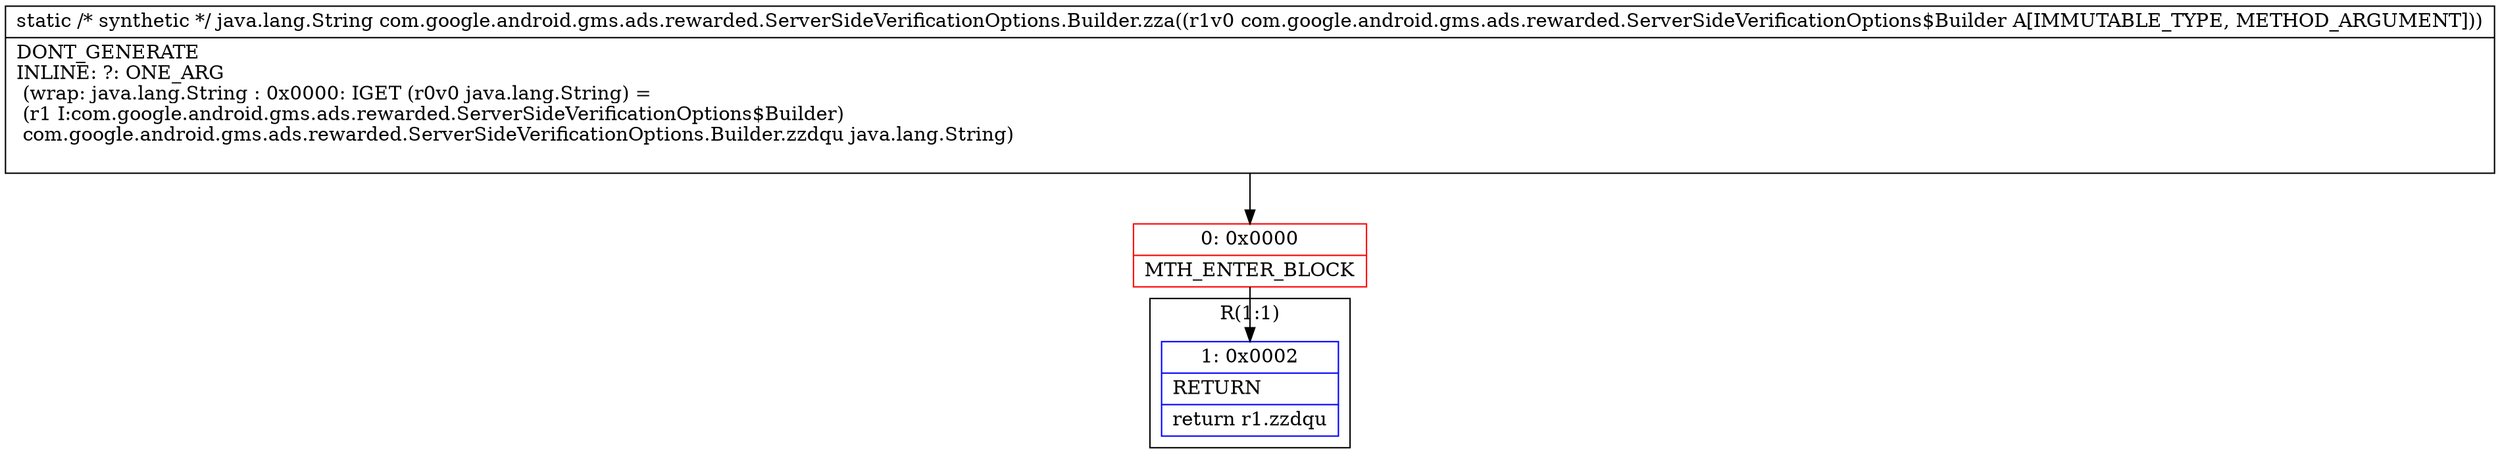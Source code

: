 digraph "CFG forcom.google.android.gms.ads.rewarded.ServerSideVerificationOptions.Builder.zza(Lcom\/google\/android\/gms\/ads\/rewarded\/ServerSideVerificationOptions$Builder;)Ljava\/lang\/String;" {
subgraph cluster_Region_159671603 {
label = "R(1:1)";
node [shape=record,color=blue];
Node_1 [shape=record,label="{1\:\ 0x0002|RETURN\l|return r1.zzdqu\l}"];
}
Node_0 [shape=record,color=red,label="{0\:\ 0x0000|MTH_ENTER_BLOCK\l}"];
MethodNode[shape=record,label="{static \/* synthetic *\/ java.lang.String com.google.android.gms.ads.rewarded.ServerSideVerificationOptions.Builder.zza((r1v0 com.google.android.gms.ads.rewarded.ServerSideVerificationOptions$Builder A[IMMUTABLE_TYPE, METHOD_ARGUMENT]))  | DONT_GENERATE\lINLINE: ?: ONE_ARG  \l  (wrap: java.lang.String : 0x0000: IGET  (r0v0 java.lang.String) = \l  (r1 I:com.google.android.gms.ads.rewarded.ServerSideVerificationOptions$Builder)\l com.google.android.gms.ads.rewarded.ServerSideVerificationOptions.Builder.zzdqu java.lang.String)\l\l}"];
MethodNode -> Node_0;
Node_0 -> Node_1;
}

